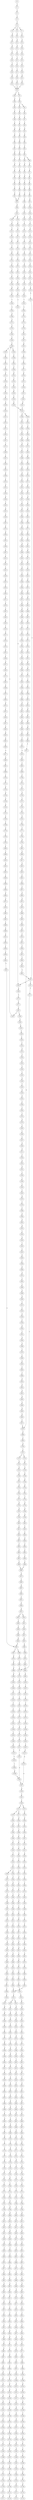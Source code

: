 strict digraph  {
	S0 -> S1 [ label = T ];
	S1 -> S2 [ label = C ];
	S2 -> S3 [ label = C ];
	S3 -> S4 [ label = T ];
	S4 -> S5 [ label = A ];
	S4 -> S6 [ label = T ];
	S4 -> S7 [ label = C ];
	S5 -> S8 [ label = G ];
	S6 -> S9 [ label = G ];
	S7 -> S10 [ label = G ];
	S8 -> S11 [ label = A ];
	S9 -> S12 [ label = A ];
	S10 -> S13 [ label = A ];
	S11 -> S14 [ label = A ];
	S12 -> S15 [ label = A ];
	S13 -> S16 [ label = A ];
	S14 -> S17 [ label = C ];
	S15 -> S18 [ label = C ];
	S16 -> S19 [ label = C ];
	S17 -> S20 [ label = T ];
	S18 -> S21 [ label = T ];
	S19 -> S22 [ label = T ];
	S20 -> S23 [ label = T ];
	S21 -> S24 [ label = T ];
	S22 -> S25 [ label = T ];
	S23 -> S26 [ label = C ];
	S24 -> S27 [ label = C ];
	S25 -> S28 [ label = C ];
	S26 -> S29 [ label = A ];
	S27 -> S30 [ label = A ];
	S28 -> S31 [ label = A ];
	S29 -> S32 [ label = A ];
	S30 -> S33 [ label = A ];
	S31 -> S34 [ label = A ];
	S32 -> S35 [ label = C ];
	S33 -> S35 [ label = C ];
	S34 -> S35 [ label = C ];
	S35 -> S36 [ label = C ];
	S35 -> S37 [ label = T ];
	S36 -> S38 [ label = G ];
	S37 -> S39 [ label = G ];
	S38 -> S40 [ label = G ];
	S39 -> S41 [ label = G ];
	S39 -> S42 [ label = C ];
	S40 -> S43 [ label = C ];
	S41 -> S44 [ label = C ];
	S42 -> S45 [ label = C ];
	S43 -> S46 [ label = C ];
	S44 -> S47 [ label = C ];
	S45 -> S48 [ label = C ];
	S46 -> S49 [ label = C ];
	S47 -> S50 [ label = C ];
	S48 -> S51 [ label = T ];
	S49 -> S52 [ label = A ];
	S50 -> S53 [ label = A ];
	S51 -> S54 [ label = A ];
	S52 -> S55 [ label = G ];
	S53 -> S56 [ label = G ];
	S54 -> S57 [ label = G ];
	S55 -> S58 [ label = T ];
	S56 -> S59 [ label = G ];
	S57 -> S60 [ label = G ];
	S58 -> S61 [ label = T ];
	S59 -> S62 [ label = T ];
	S60 -> S63 [ label = T ];
	S61 -> S64 [ label = G ];
	S62 -> S65 [ label = G ];
	S63 -> S66 [ label = G ];
	S64 -> S67 [ label = T ];
	S65 -> S68 [ label = C ];
	S65 -> S69 [ label = G ];
	S66 -> S70 [ label = T ];
	S67 -> S71 [ label = G ];
	S68 -> S72 [ label = G ];
	S69 -> S73 [ label = G ];
	S70 -> S74 [ label = G ];
	S71 -> S75 [ label = C ];
	S72 -> S76 [ label = C ];
	S73 -> S77 [ label = C ];
	S74 -> S78 [ label = C ];
	S75 -> S79 [ label = G ];
	S76 -> S80 [ label = G ];
	S77 -> S81 [ label = T ];
	S78 -> S82 [ label = G ];
	S79 -> S83 [ label = T ];
	S80 -> S84 [ label = T ];
	S81 -> S85 [ label = T ];
	S82 -> S86 [ label = T ];
	S83 -> S87 [ label = C ];
	S84 -> S88 [ label = C ];
	S85 -> S89 [ label = C ];
	S86 -> S90 [ label = C ];
	S87 -> S91 [ label = G ];
	S88 -> S92 [ label = G ];
	S89 -> S93 [ label = G ];
	S90 -> S94 [ label = G ];
	S91 -> S95 [ label = A ];
	S92 -> S96 [ label = T ];
	S93 -> S97 [ label = A ];
	S94 -> S95 [ label = A ];
	S95 -> S98 [ label = A ];
	S96 -> S99 [ label = G ];
	S97 -> S100 [ label = A ];
	S98 -> S101 [ label = C ];
	S99 -> S102 [ label = C ];
	S100 -> S103 [ label = C ];
	S101 -> S104 [ label = C ];
	S101 -> S105 [ label = A ];
	S102 -> S106 [ label = A ];
	S103 -> S107 [ label = A ];
	S104 -> S108 [ label = T ];
	S105 -> S109 [ label = C ];
	S106 -> S110 [ label = T ];
	S107 -> S111 [ label = C ];
	S108 -> S112 [ label = T ];
	S109 -> S113 [ label = C ];
	S110 -> S114 [ label = C ];
	S111 -> S115 [ label = G ];
	S112 -> S116 [ label = C ];
	S113 -> S117 [ label = C ];
	S114 -> S118 [ label = C ];
	S115 -> S119 [ label = C ];
	S116 -> S120 [ label = G ];
	S117 -> S121 [ label = G ];
	S118 -> S122 [ label = G ];
	S119 -> S123 [ label = G ];
	S120 -> S124 [ label = T ];
	S121 -> S125 [ label = T ];
	S122 -> S126 [ label = C ];
	S123 -> S127 [ label = C ];
	S124 -> S128 [ label = A ];
	S125 -> S129 [ label = A ];
	S126 -> S130 [ label = A ];
	S127 -> S131 [ label = A ];
	S128 -> S132 [ label = C ];
	S129 -> S133 [ label = C ];
	S130 -> S134 [ label = C ];
	S131 -> S135 [ label = C ];
	S132 -> S136 [ label = T ];
	S133 -> S137 [ label = G ];
	S134 -> S138 [ label = G ];
	S135 -> S139 [ label = G ];
	S136 -> S140 [ label = T ];
	S137 -> S141 [ label = T ];
	S138 -> S142 [ label = T ];
	S139 -> S143 [ label = T ];
	S140 -> S144 [ label = C ];
	S141 -> S145 [ label = C ];
	S142 -> S146 [ label = C ];
	S143 -> S147 [ label = C ];
	S144 -> S148 [ label = A ];
	S145 -> S149 [ label = C ];
	S146 -> S150 [ label = G ];
	S147 -> S151 [ label = C ];
	S148 -> S152 [ label = A ];
	S149 -> S153 [ label = A ];
	S150 -> S154 [ label = A ];
	S151 -> S155 [ label = A ];
	S152 -> S156 [ label = G ];
	S153 -> S157 [ label = G ];
	S154 -> S158 [ label = G ];
	S155 -> S159 [ label = G ];
	S156 -> S160 [ label = C ];
	S157 -> S161 [ label = C ];
	S158 -> S162 [ label = C ];
	S159 -> S163 [ label = C ];
	S160 -> S164 [ label = G ];
	S161 -> S165 [ label = G ];
	S162 -> S166 [ label = G ];
	S163 -> S167 [ label = T ];
	S163 -> S165 [ label = G ];
	S164 -> S168 [ label = A ];
	S165 -> S169 [ label = A ];
	S166 -> S170 [ label = A ];
	S167 -> S171 [ label = T ];
	S168 -> S172 [ label = G ];
	S169 -> S173 [ label = G ];
	S170 -> S174 [ label = G ];
	S171 -> S175 [ label = C ];
	S172 -> S176 [ label = T ];
	S173 -> S177 [ label = T ];
	S174 -> S178 [ label = T ];
	S175 -> S179 [ label = A ];
	S176 -> S180 [ label = C ];
	S177 -> S181 [ label = C ];
	S178 -> S182 [ label = C ];
	S179 -> S183 [ label = C ];
	S180 -> S184 [ label = C ];
	S181 -> S185 [ label = C ];
	S181 -> S186 [ label = T ];
	S182 -> S187 [ label = G ];
	S183 -> S188 [ label = G ];
	S184 -> S189 [ label = C ];
	S185 -> S189 [ label = C ];
	S186 -> S190 [ label = C ];
	S187 -> S191 [ label = A ];
	S188 -> S192 [ label = C ];
	S189 -> S193 [ label = T ];
	S189 -> S194 [ label = G ];
	S190 -> S195 [ label = G ];
	S191 -> S196 [ label = A ];
	S192 -> S197 [ label = C ];
	S193 -> S198 [ label = C ];
	S194 -> S199 [ label = C ];
	S195 -> S200 [ label = T ];
	S196 -> S201 [ label = C ];
	S197 -> S202 [ label = C ];
	S198 -> S203 [ label = C ];
	S199 -> S204 [ label = C ];
	S200 -> S205 [ label = C ];
	S201 -> S206 [ label = C ];
	S202 -> S207 [ label = T ];
	S203 -> S208 [ label = G ];
	S204 -> S209 [ label = T ];
	S205 -> S210 [ label = T ];
	S206 -> S211 [ label = T ];
	S207 -> S212 [ label = T ];
	S208 -> S213 [ label = G ];
	S209 -> S214 [ label = G ];
	S210 -> S215 [ label = G ];
	S211 -> S216 [ label = G ];
	S212 -> S217 [ label = C ];
	S213 -> S218 [ label = T ];
	S214 -> S219 [ label = T ];
	S215 -> S220 [ label = T ];
	S216 -> S221 [ label = T ];
	S217 -> S222 [ label = A ];
	S218 -> S223 [ label = C ];
	S219 -> S224 [ label = C ];
	S220 -> S225 [ label = T ];
	S221 -> S226 [ label = C ];
	S222 -> S227 [ label = T ];
	S223 -> S228 [ label = T ];
	S224 -> S229 [ label = G ];
	S225 -> S230 [ label = C ];
	S226 -> S231 [ label = G ];
	S227 -> S232 [ label = C ];
	S228 -> S233 [ label = G ];
	S229 -> S234 [ label = C ];
	S230 -> S235 [ label = C ];
	S231 -> S236 [ label = C ];
	S232 -> S237 [ label = C ];
	S233 -> S238 [ label = G ];
	S234 -> S239 [ label = G ];
	S235 -> S240 [ label = G ];
	S236 -> S241 [ label = G ];
	S237 -> S242 [ label = A ];
	S238 -> S243 [ label = A ];
	S239 -> S244 [ label = C ];
	S240 -> S245 [ label = T ];
	S241 -> S244 [ label = C ];
	S242 -> S246 [ label = G ];
	S243 -> S247 [ label = G ];
	S244 -> S248 [ label = G ];
	S244 -> S249 [ label = A ];
	S245 -> S250 [ label = G ];
	S246 -> S251 [ label = A ];
	S247 -> S252 [ label = G ];
	S248 -> S253 [ label = A ];
	S249 -> S254 [ label = A ];
	S250 -> S255 [ label = G ];
	S251 -> S256 [ label = A ];
	S252 -> S257 [ label = G ];
	S253 -> S258 [ label = G ];
	S254 -> S259 [ label = C ];
	S255 -> S260 [ label = C ];
	S256 -> S261 [ label = C ];
	S257 -> S262 [ label = T ];
	S258 -> S263 [ label = C ];
	S259 -> S264 [ label = C ];
	S260 -> S265 [ label = C ];
	S261 -> S266 [ label = C ];
	S262 -> S267 [ label = G ];
	S263 -> S268 [ label = A ];
	S264 -> S269 [ label = C ];
	S265 -> S270 [ label = C ];
	S266 -> S271 [ label = A ];
	S266 -> S272 [ label = G ];
	S267 -> S273 [ label = T ];
	S268 -> S274 [ label = G ];
	S269 -> S275 [ label = G ];
	S270 -> S276 [ label = G ];
	S271 -> S277 [ label = G ];
	S271 -> S278 [ label = C ];
	S272 -> S279 [ label = G ];
	S273 -> S280 [ label = T ];
	S274 -> S281 [ label = T ];
	S275 -> S282 [ label = T ];
	S276 -> S283 [ label = T ];
	S277 -> S284 [ label = A ];
	S278 -> S285 [ label = C ];
	S279 -> S286 [ label = A ];
	S280 -> S287 [ label = C ];
	S281 -> S288 [ label = G ];
	S282 -> S289 [ label = A ];
	S283 -> S290 [ label = C ];
	S284 -> S291 [ label = C ];
	S285 -> S292 [ label = A ];
	S286 -> S293 [ label = C ];
	S287 -> S294 [ label = C ];
	S288 -> S295 [ label = C ];
	S289 -> S296 [ label = C ];
	S290 -> S297 [ label = C ];
	S291 -> S298 [ label = T ];
	S292 -> S299 [ label = C ];
	S293 -> S300 [ label = G ];
	S294 -> S301 [ label = A ];
	S295 -> S302 [ label = A ];
	S296 -> S303 [ label = A ];
	S297 -> S304 [ label = A ];
	S298 -> S305 [ label = C ];
	S299 -> S306 [ label = C ];
	S300 -> S307 [ label = C ];
	S301 -> S308 [ label = G ];
	S302 -> S309 [ label = A ];
	S303 -> S310 [ label = G ];
	S304 -> S311 [ label = G ];
	S305 -> S312 [ label = C ];
	S306 -> S313 [ label = C ];
	S307 -> S314 [ label = C ];
	S308 -> S315 [ label = C ];
	S309 -> S316 [ label = C ];
	S310 -> S317 [ label = C ];
	S311 -> S318 [ label = T ];
	S312 -> S319 [ label = C ];
	S313 -> S320 [ label = C ];
	S314 -> S321 [ label = C ];
	S315 -> S322 [ label = A ];
	S316 -> S323 [ label = A ];
	S317 -> S324 [ label = A ];
	S318 -> S325 [ label = A ];
	S319 -> S326 [ label = A ];
	S320 -> S327 [ label = T ];
	S321 -> S328 [ label = A ];
	S322 -> S329 [ label = G ];
	S323 -> S330 [ label = G ];
	S324 -> S331 [ label = G ];
	S325 -> S332 [ label = G ];
	S326 -> S333 [ label = T ];
	S327 -> S334 [ label = T ];
	S328 -> S335 [ label = T ];
	S329 -> S336 [ label = A ];
	S330 -> S337 [ label = C ];
	S331 -> S338 [ label = G ];
	S332 -> S339 [ label = C ];
	S333 -> S340 [ label = C ];
	S334 -> S341 [ label = C ];
	S335 -> S342 [ label = C ];
	S336 -> S343 [ label = T ];
	S337 -> S344 [ label = T ];
	S338 -> S345 [ label = T ];
	S339 -> S346 [ label = T ];
	S340 -> S347 [ label = T ];
	S341 -> S348 [ label = C ];
	S341 -> S349 [ label = G ];
	S342 -> S350 [ label = G ];
	S343 -> S351 [ label = A ];
	S344 -> S352 [ label = A ];
	S345 -> S353 [ label = G ];
	S346 -> S354 [ label = C ];
	S347 -> S355 [ label = G ];
	S348 -> S356 [ label = T ];
	S349 -> S357 [ label = A ];
	S350 -> S358 [ label = T ];
	S351 -> S359 [ label = A ];
	S352 -> S360 [ label = C ];
	S353 -> S361 [ label = C ];
	S354 -> S362 [ label = C ];
	S355 -> S363 [ label = C ];
	S356 -> S364 [ label = G ];
	S357 -> S365 [ label = T ];
	S358 -> S366 [ label = C ];
	S359 -> S367 [ label = A ];
	S360 -> S368 [ label = G ];
	S361 -> S369 [ label = A ];
	S362 -> S370 [ label = A ];
	S363 -> S371 [ label = C ];
	S364 -> S372 [ label = T ];
	S365 -> S373 [ label = C ];
	S366 -> S374 [ label = C ];
	S367 -> S375 [ label = A ];
	S368 -> S376 [ label = A ];
	S369 -> S377 [ label = C ];
	S370 -> S378 [ label = C ];
	S371 -> S379 [ label = A ];
	S372 -> S380 [ label = C ];
	S373 -> S381 [ label = G ];
	S374 -> S382 [ label = T ];
	S375 -> S383 [ label = A ];
	S376 -> S384 [ label = G ];
	S377 -> S385 [ label = G ];
	S378 -> S386 [ label = C ];
	S379 -> S387 [ label = G ];
	S380 -> S388 [ label = C ];
	S381 -> S389 [ label = T ];
	S382 -> S390 [ label = C ];
	S383 -> S391 [ label = C ];
	S384 -> S392 [ label = A ];
	S385 -> S393 [ label = C ];
	S386 -> S394 [ label = G ];
	S387 -> S395 [ label = T ];
	S388 -> S396 [ label = T ];
	S389 -> S397 [ label = T ];
	S390 -> S398 [ label = T ];
	S391 -> S399 [ label = T ];
	S392 -> S400 [ label = A ];
	S393 -> S401 [ label = G ];
	S394 -> S402 [ label = G ];
	S395 -> S403 [ label = C ];
	S396 -> S404 [ label = T ];
	S397 -> S405 [ label = T ];
	S398 -> S406 [ label = T ];
	S399 -> S407 [ label = T ];
	S400 -> S408 [ label = C ];
	S401 -> S409 [ label = G ];
	S402 -> S410 [ label = A ];
	S403 -> S411 [ label = G ];
	S404 -> S412 [ label = G ];
	S405 -> S413 [ label = G ];
	S406 -> S414 [ label = C ];
	S407 -> S415 [ label = T ];
	S408 -> S416 [ label = T ];
	S409 -> S417 [ label = T ];
	S410 -> S418 [ label = C ];
	S411 -> S419 [ label = T ];
	S412 -> S420 [ label = T ];
	S413 -> S421 [ label = T ];
	S414 -> S422 [ label = T ];
	S415 -> S423 [ label = G ];
	S416 -> S424 [ label = G ];
	S417 -> S425 [ label = G ];
	S418 -> S426 [ label = G ];
	S419 -> S427 [ label = A ];
	S420 -> S428 [ label = A ];
	S421 -> S429 [ label = A ];
	S422 -> S430 [ label = C ];
	S423 -> S431 [ label = C ];
	S424 -> S432 [ label = G ];
	S425 -> S433 [ label = C ];
	S426 -> S434 [ label = T ];
	S427 -> S435 [ label = A ];
	S428 -> S436 [ label = G ];
	S429 -> S437 [ label = G ];
	S430 -> S438 [ label = G ];
	S431 -> S439 [ label = C ];
	S432 -> S440 [ label = C ];
	S433 -> S441 [ label = C ];
	S434 -> S442 [ label = C ];
	S435 -> S443 [ label = G ];
	S436 -> S444 [ label = G ];
	S437 -> S445 [ label = G ];
	S438 -> S446 [ label = G ];
	S439 -> S447 [ label = G ];
	S440 -> S448 [ label = G ];
	S441 -> S449 [ label = G ];
	S442 -> S450 [ label = G ];
	S443 -> S451 [ label = A ];
	S444 -> S452 [ label = A ];
	S445 -> S453 [ label = A ];
	S446 -> S454 [ label = A ];
	S447 -> S455 [ label = T ];
	S448 -> S456 [ label = C ];
	S449 -> S457 [ label = C ];
	S450 -> S458 [ label = T ];
	S451 -> S459 [ label = C ];
	S452 -> S460 [ label = G ];
	S453 -> S461 [ label = A ];
	S454 -> S462 [ label = G ];
	S455 -> S463 [ label = A ];
	S456 -> S464 [ label = A ];
	S457 -> S465 [ label = A ];
	S458 -> S466 [ label = G ];
	S459 -> S467 [ label = G ];
	S460 -> S468 [ label = A ];
	S461 -> S469 [ label = A ];
	S462 -> S470 [ label = A ];
	S463 -> S471 [ label = G ];
	S464 -> S472 [ label = G ];
	S465 -> S473 [ label = A ];
	S466 -> S474 [ label = A ];
	S467 -> S475 [ label = G ];
	S468 -> S476 [ label = G ];
	S469 -> S477 [ label = G ];
	S470 -> S478 [ label = G ];
	S471 -> S479 [ label = C ];
	S472 -> S480 [ label = C ];
	S473 -> S481 [ label = C ];
	S474 -> S482 [ label = C ];
	S475 -> S483 [ label = C ];
	S476 -> S484 [ label = G ];
	S477 -> S485 [ label = G ];
	S478 -> S486 [ label = G ];
	S479 -> S487 [ label = C ];
	S480 -> S488 [ label = G ];
	S481 -> S489 [ label = C ];
	S482 -> S490 [ label = C ];
	S483 -> S491 [ label = T ];
	S484 -> S492 [ label = T ];
	S485 -> S493 [ label = T ];
	S486 -> S494 [ label = T ];
	S487 -> S495 [ label = G ];
	S488 -> S496 [ label = G ];
	S489 -> S497 [ label = A ];
	S490 -> S498 [ label = G ];
	S491 -> S499 [ label = C ];
	S492 -> S500 [ label = C ];
	S493 -> S501 [ label = C ];
	S494 -> S502 [ label = C ];
	S495 -> S503 [ label = G ];
	S496 -> S504 [ label = G ];
	S497 -> S505 [ label = G ];
	S498 -> S506 [ label = G ];
	S499 -> S507 [ label = T ];
	S500 -> S508 [ label = C ];
	S501 -> S509 [ label = C ];
	S502 -> S508 [ label = C ];
	S503 -> S510 [ label = T ];
	S504 -> S511 [ label = T ];
	S505 -> S512 [ label = T ];
	S506 -> S513 [ label = T ];
	S507 -> S514 [ label = C ];
	S508 -> S515 [ label = C ];
	S509 -> S516 [ label = C ];
	S510 -> S517 [ label = G ];
	S511 -> S518 [ label = G ];
	S512 -> S519 [ label = C ];
	S513 -> S520 [ label = C ];
	S514 -> S521 [ label = G ];
	S515 -> S522 [ label = A ];
	S515 -> S523 [ label = G ];
	S516 -> S524 [ label = G ];
	S517 -> S525 [ label = A ];
	S518 -> S526 [ label = C ];
	S519 -> S527 [ label = G ];
	S520 -> S528 [ label = G ];
	S521 -> S529 [ label = A ];
	S522 -> S530 [ label = G ];
	S523 -> S531 [ label = G ];
	S524 -> S532 [ label = A ];
	S525 -> S533 [ label = C ];
	S526 -> S534 [ label = C ];
	S527 -> S535 [ label = C ];
	S528 -> S536 [ label = C ];
	S529 -> S537 [ label = A ];
	S530 -> S538 [ label = A ];
	S531 -> S539 [ label = A ];
	S532 -> S540 [ label = A ];
	S533 -> S541 [ label = G ];
	S534 -> S542 [ label = G ];
	S535 -> S543 [ label = G ];
	S536 -> S544 [ label = G ];
	S537 -> S545 [ label = G ];
	S538 -> S546 [ label = G ];
	S539 -> S547 [ label = G ];
	S540 -> S548 [ label = G ];
	S541 -> S549 [ label = T ];
	S542 -> S550 [ label = C ];
	S543 -> S551 [ label = C ];
	S544 -> S552 [ label = T ];
	S545 -> S553 [ label = T ];
	S546 -> S554 [ label = C ];
	S547 -> S555 [ label = G ];
	S548 -> S556 [ label = T ];
	S549 -> S557 [ label = G ];
	S550 -> S558 [ label = C ];
	S551 -> S559 [ label = A ];
	S552 -> S560 [ label = A ];
	S553 -> S561 [ label = C ];
	S554 -> S562 [ label = C ];
	S555 -> S563 [ label = C ];
	S556 -> S564 [ label = C ];
	S557 -> S565 [ label = G ];
	S558 -> S566 [ label = G ];
	S559 -> S567 [ label = G ];
	S560 -> S568 [ label = G ];
	S561 -> S569 [ label = G ];
	S562 -> S570 [ label = A ];
	S563 -> S571 [ label = G ];
	S564 -> S572 [ label = G ];
	S565 -> S573 [ label = G ];
	S566 -> S574 [ label = G ];
	S567 -> S575 [ label = C ];
	S568 -> S576 [ label = C ];
	S569 -> S577 [ label = C ];
	S570 -> S578 [ label = C ];
	S571 -> S579 [ label = T ];
	S572 -> S580 [ label = A ];
	S573 -> S581 [ label = T ];
	S574 -> S582 [ label = T ];
	S575 -> S583 [ label = C ];
	S576 -> S584 [ label = C ];
	S577 -> S585 [ label = G ];
	S578 -> S586 [ label = G ];
	S579 -> S587 [ label = G ];
	S580 -> S588 [ label = G ];
	S581 -> S589 [ label = A ];
	S582 -> S590 [ label = G ];
	S583 -> S591 [ label = G ];
	S584 -> S592 [ label = G ];
	S585 -> S593 [ label = G ];
	S586 -> S594 [ label = G ];
	S587 -> S595 [ label = G ];
	S588 -> S596 [ label = G ];
	S589 -> S597 [ label = C ];
	S590 -> S598 [ label = G ];
	S591 -> S599 [ label = G ];
	S592 -> S600 [ label = C ];
	S593 -> S601 [ label = C ];
	S594 -> S602 [ label = T ];
	S595 -> S603 [ label = T ];
	S596 -> S604 [ label = T ];
	S597 -> S605 [ label = T ];
	S598 -> S606 [ label = T ];
	S599 -> S607 [ label = T ];
	S600 -> S608 [ label = T ];
	S601 -> S609 [ label = T ];
	S602 -> S610 [ label = T ];
	S603 -> S611 [ label = A ];
	S604 -> S612 [ label = A ];
	S605 -> S613 [ label = A ];
	S606 -> S614 [ label = G ];
	S607 -> S615 [ label = G ];
	S608 -> S616 [ label = G ];
	S609 -> S617 [ label = A ];
	S610 -> S618 [ label = A ];
	S611 -> S619 [ label = T ];
	S612 -> S620 [ label = T ];
	S613 -> S621 [ label = T ];
	S614 -> S622 [ label = G ];
	S615 -> S623 [ label = G ];
	S616 -> S624 [ label = G ];
	S617 -> S625 [ label = T ];
	S618 -> S626 [ label = C ];
	S619 -> S627 [ label = G ];
	S620 -> S628 [ label = A ];
	S621 -> S629 [ label = T ];
	S622 -> S630 [ label = A ];
	S623 -> S631 [ label = A ];
	S624 -> S632 [ label = A ];
	S625 -> S633 [ label = A ];
	S626 -> S634 [ label = T ];
	S627 -> S635 [ label = A ];
	S628 -> S636 [ label = A ];
	S629 -> S637 [ label = G ];
	S630 -> S638 [ label = A ];
	S631 -> S639 [ label = A ];
	S632 -> S640 [ label = A ];
	S633 -> S641 [ label = G ];
	S634 -> S642 [ label = G ];
	S635 -> S643 [ label = G ];
	S636 -> S644 [ label = G ];
	S637 -> S645 [ label = G ];
	S638 -> S646 [ label = C ];
	S639 -> S647 [ label = G ];
	S640 -> S648 [ label = G ];
	S641 -> S649 [ label = T ];
	S642 -> S650 [ label = C ];
	S643 -> S651 [ label = C ];
	S644 -> S652 [ label = T ];
	S645 -> S653 [ label = A ];
	S646 -> S654 [ label = C ];
	S647 -> S655 [ label = A ];
	S648 -> S656 [ label = A ];
	S649 -> S657 [ label = A ];
	S650 -> S658 [ label = A ];
	S651 -> S659 [ label = G ];
	S652 -> S660 [ label = C ];
	S653 -> S661 [ label = A ];
	S654 -> S662 [ label = T ];
	S655 -> S663 [ label = A ];
	S656 -> S664 [ label = A ];
	S657 -> S665 [ label = G ];
	S658 -> S666 [ label = G ];
	S659 -> S667 [ label = G ];
	S660 -> S668 [ label = G ];
	S661 -> S669 [ label = C ];
	S662 -> S670 [ label = C ];
	S663 -> S671 [ label = C ];
	S664 -> S672 [ label = C ];
	S665 -> S673 [ label = C ];
	S666 -> S674 [ label = A ];
	S667 -> S675 [ label = T ];
	S668 -> S676 [ label = T ];
	S669 -> S677 [ label = G ];
	S670 -> S678 [ label = G ];
	S671 -> S679 [ label = G ];
	S672 -> S679 [ label = G ];
	S673 -> S680 [ label = C ];
	S674 -> S681 [ label = C ];
	S675 -> S682 [ label = C ];
	S676 -> S683 [ label = G ];
	S677 -> S684 [ label = G ];
	S678 -> S685 [ label = G ];
	S679 -> S686 [ label = G ];
	S680 -> S687 [ label = G ];
	S681 -> S688 [ label = G ];
	S682 -> S689 [ label = G ];
	S683 -> S690 [ label = G ];
	S684 -> S691 [ label = T ];
	S685 -> S692 [ label = C ];
	S686 -> S693 [ label = C ];
	S687 -> S694 [ label = A ];
	S688 -> S695 [ label = G ];
	S689 -> S696 [ label = C ];
	S690 -> S697 [ label = T ];
	S691 -> S698 [ label = A ];
	S692 -> S699 [ label = A ];
	S693 -> S700 [ label = A ];
	S694 -> S701 [ label = A ];
	S695 -> S702 [ label = A ];
	S696 -> S703 [ label = A ];
	S697 -> S704 [ label = A ];
	S698 -> S705 [ label = C ];
	S699 -> S706 [ label = C ];
	S700 -> S707 [ label = C ];
	S701 -> S708 [ label = A ];
	S702 -> S709 [ label = C ];
	S703 -> S710 [ label = C ];
	S704 -> S711 [ label = C ];
	S705 -> S712 [ label = G ];
	S706 -> S713 [ label = G ];
	S707 -> S714 [ label = C ];
	S707 -> S715 [ label = T ];
	S708 -> S716 [ label = C ];
	S709 -> S717 [ label = A ];
	S710 -> S718 [ label = G ];
	S711 -> S719 [ label = C ];
	S712 -> S720 [ label = A ];
	S713 -> S721 [ label = C ];
	S714 -> S722 [ label = G ];
	S715 -> S723 [ label = G ];
	S716 -> S724 [ label = C ];
	S717 -> S725 [ label = C ];
	S718 -> S726 [ label = C ];
	S719 -> S727 [ label = G ];
	S720 -> S728 [ label = A ];
	S721 -> S729 [ label = G ];
	S722 -> S730 [ label = G ];
	S723 -> S731 [ label = G ];
	S724 -> S732 [ label = C ];
	S725 -> S733 [ label = A ];
	S726 -> S734 [ label = G ];
	S727 -> S735 [ label = G ];
	S728 -> S736 [ label = G ];
	S729 -> S737 [ label = C ];
	S730 -> S738 [ label = G ];
	S731 -> S739 [ label = G ];
	S732 -> S740 [ label = C ];
	S733 -> S741 [ label = C ];
	S734 -> S742 [ label = C ];
	S735 -> S743 [ label = T ];
	S736 -> S744 [ label = A ];
	S737 -> S745 [ label = G ];
	S738 -> S746 [ label = A ];
	S739 -> S747 [ label = A ];
	S740 -> S748 [ label = G ];
	S741 -> S749 [ label = C ];
	S742 -> S750 [ label = G ];
	S743 -> S751 [ label = G ];
	S744 -> S752 [ label = A ];
	S745 -> S753 [ label = C ];
	S746 -> S754 [ label = A ];
	S747 -> S755 [ label = A ];
	S748 -> S756 [ label = A ];
	S749 -> S757 [ label = T ];
	S750 -> S758 [ label = G ];
	S751 -> S759 [ label = G ];
	S752 -> S760 [ label = G ];
	S753 -> S761 [ label = G ];
	S754 -> S762 [ label = T ];
	S755 -> S763 [ label = C ];
	S756 -> S764 [ label = C ];
	S757 -> S765 [ label = C ];
	S758 -> S766 [ label = C ];
	S759 -> S767 [ label = T ];
	S760 -> S768 [ label = T ];
	S761 -> S769 [ label = T ];
	S762 -> S770 [ label = T ];
	S763 -> S771 [ label = T ];
	S764 -> S772 [ label = T ];
	S765 -> S773 [ label = T ];
	S766 -> S774 [ label = T ];
	S767 -> S775 [ label = T ];
	S768 -> S776 [ label = G ];
	S769 -> S777 [ label = C ];
	S770 -> S778 [ label = G ];
	S771 -> S779 [ label = G ];
	S772 -> S780 [ label = A ];
	S773 -> S781 [ label = A ];
	S774 -> S782 [ label = G ];
	S775 -> S783 [ label = A ];
	S776 -> S784 [ label = T ];
	S777 -> S785 [ label = G ];
	S778 -> S786 [ label = A ];
	S779 -> S787 [ label = G ];
	S780 -> S788 [ label = G ];
	S781 -> S789 [ label = G ];
	S782 -> S790 [ label = G ];
	S783 -> S791 [ label = G ];
	S784 -> S792 [ label = C ];
	S785 -> S793 [ label = A ];
	S786 -> S794 [ label = A ];
	S787 -> S795 [ label = A ];
	S788 -> S796 [ label = A ];
	S789 -> S797 [ label = A ];
	S790 -> S798 [ label = A ];
	S791 -> S799 [ label = A ];
	S792 -> S800 [ label = C ];
	S793 -> S801 [ label = C ];
	S794 -> S802 [ label = C ];
	S795 -> S803 [ label = C ];
	S796 -> S804 [ label = A ];
	S797 -> S805 [ label = A ];
	S798 -> S806 [ label = A ];
	S799 -> S807 [ label = A ];
	S800 -> S808 [ label = T ];
	S801 -> S809 [ label = G ];
	S802 -> S810 [ label = C ];
	S803 -> S811 [ label = C ];
	S804 -> S812 [ label = T ];
	S805 -> S813 [ label = C ];
	S806 -> S814 [ label = T ];
	S807 -> S815 [ label = G ];
	S808 -> S816 [ label = G ];
	S809 -> S817 [ label = C ];
	S810 -> S818 [ label = C ];
	S811 -> S819 [ label = C ];
	S812 -> S820 [ label = C ];
	S813 -> S821 [ label = G ];
	S814 -> S822 [ label = G ];
	S815 -> S823 [ label = G ];
	S816 -> S824 [ label = G ];
	S817 -> S825 [ label = G ];
	S818 -> S826 [ label = G ];
	S819 -> S827 [ label = G ];
	S820 -> S828 [ label = G ];
	S821 -> S829 [ label = A ];
	S822 -> S830 [ label = G ];
	S823 -> S831 [ label = G ];
	S824 -> S832 [ label = C ];
	S825 -> S833 [ label = C ];
	S826 -> S834 [ label = T ];
	S827 -> S835 [ label = T ];
	S828 -> S836 [ label = G ];
	S829 -> S837 [ label = G ];
	S830 -> S838 [ label = G ];
	S831 -> S839 [ label = G ];
	S832 -> S840 [ label = C ];
	S833 -> S841 [ label = C ];
	S834 -> S842 [ label = C ];
	S835 -> S843 [ label = C ];
	S836 -> S844 [ label = G ];
	S837 -> S845 [ label = G ];
	S838 -> S846 [ label = G ];
	S839 -> S847 [ label = G ];
	S840 -> S848 [ label = T ];
	S841 -> S849 [ label = T ];
	S842 -> S850 [ label = T ];
	S843 -> S851 [ label = T ];
	S844 -> S852 [ label = T ];
	S845 -> S853 [ label = T ];
	S846 -> S854 [ label = T ];
	S847 -> S855 [ label = T ];
	S848 -> S856 [ label = G ];
	S849 -> S857 [ label = C ];
	S850 -> S858 [ label = C ];
	S851 -> S859 [ label = C ];
	S852 -> S860 [ label = A ];
	S853 -> S861 [ label = G ];
	S854 -> S862 [ label = C ];
	S855 -> S863 [ label = C ];
	S856 -> S864 [ label = G ];
	S857 -> S865 [ label = G ];
	S858 -> S866 [ label = G ];
	S859 -> S866 [ label = G ];
	S860 -> S867 [ label = T ];
	S861 -> S868 [ label = T ];
	S862 -> S869 [ label = C ];
	S863 -> S870 [ label = C ];
	S864 -> S871 [ label = G ];
	S865 -> S872 [ label = G ];
	S866 -> S873 [ label = G ];
	S867 -> S874 [ label = C ];
	S868 -> S875 [ label = C ];
	S869 -> S876 [ label = G ];
	S870 -> S877 [ label = G ];
	S871 -> S878 [ label = T ];
	S872 -> S879 [ label = G ];
	S873 -> S880 [ label = C ];
	S874 -> S881 [ label = C ];
	S875 -> S882 [ label = C ];
	S876 -> S883 [ label = C ];
	S877 -> S884 [ label = T ];
	S878 -> S885 [ label = C ];
	S879 -> S886 [ label = C ];
	S880 -> S887 [ label = A ];
	S881 -> S888 [ label = C ];
	S882 -> S889 [ label = C ];
	S883 -> S890 [ label = C ];
	S884 -> S891 [ label = C ];
	S885 -> S892 [ label = C ];
	S886 -> S893 [ label = T ];
	S887 -> S894 [ label = C ];
	S888 -> S895 [ label = G ];
	S889 -> S896 [ label = T ];
	S890 -> S897 [ label = G ];
	S891 -> S898 [ label = G ];
	S892 -> S899 [ label = C ];
	S893 -> S900 [ label = C ];
	S894 -> S901 [ label = C ];
	S895 -> S902 [ label = A ];
	S896 -> S903 [ label = G ];
	S897 -> S904 [ label = G ];
	S898 -> S905 [ label = G ];
	S899 -> S906 [ label = G ];
	S900 -> S907 [ label = A ];
	S901 -> S908 [ label = G ];
	S902 -> S909 [ label = A ];
	S903 -> S910 [ label = T ];
	S904 -> S911 [ label = A ];
	S905 -> S912 [ label = A ];
	S906 -> S913 [ label = A ];
	S907 -> S914 [ label = C ];
	S908 -> S915 [ label = A ];
	S909 -> S916 [ label = A ];
	S910 -> S917 [ label = C ];
	S911 -> S918 [ label = A ];
	S912 -> S919 [ label = A ];
	S913 -> S920 [ label = G ];
	S914 -> S921 [ label = G ];
	S915 -> S922 [ label = G ];
	S915 -> S923 [ label = A ];
	S916 -> S924 [ label = G ];
	S917 -> S925 [ label = C ];
	S918 -> S926 [ label = C ];
	S919 -> S927 [ label = C ];
	S920 -> S928 [ label = T ];
	S921 -> S929 [ label = T ];
	S922 -> S930 [ label = T ];
	S923 -> S931 [ label = T ];
	S924 -> S932 [ label = T ];
	S925 -> S933 [ label = T ];
	S926 -> S934 [ label = T ];
	S927 -> S935 [ label = T ];
	S928 -> S936 [ label = C ];
	S929 -> S937 [ label = C ];
	S930 -> S938 [ label = C ];
	S931 -> S939 [ label = G ];
	S932 -> S940 [ label = G ];
	S933 -> S941 [ label = A ];
	S934 -> S942 [ label = G ];
	S935 -> S943 [ label = A ];
	S936 -> S944 [ label = C ];
	S937 -> S945 [ label = C ];
	S938 -> S946 [ label = C ];
	S939 -> S947 [ label = T ];
	S940 -> S948 [ label = T ];
	S941 -> S949 [ label = C ];
	S942 -> S950 [ label = C ];
	S943 -> S951 [ label = C ];
	S944 -> S952 [ label = A ];
	S945 -> S953 [ label = A ];
	S946 -> S954 [ label = A ];
	S947 -> S955 [ label = A ];
	S948 -> S956 [ label = C ];
	S949 -> S957 [ label = T ];
	S950 -> S958 [ label = A ];
	S951 -> S959 [ label = A ];
	S952 -> S960 [ label = G ];
	S953 -> S961 [ label = G ];
	S954 -> S960 [ label = G ];
	S955 -> S962 [ label = G ];
	S956 -> S963 [ label = G ];
	S957 -> S964 [ label = A ];
	S958 -> S965 [ label = A ];
	S959 -> S966 [ label = A ];
	S960 -> S967 [ label = T ];
	S960 -> S968 [ label = C ];
	S961 -> S163 [ label = C ];
	S962 -> S969 [ label = T ];
	S963 -> S970 [ label = T ];
	S964 -> S971 [ label = C ];
	S965 -> S972 [ label = C ];
	S966 -> S973 [ label = C ];
	S967 -> S974 [ label = A ];
	S968 -> S975 [ label = T ];
	S969 -> S976 [ label = T ];
	S970 -> S977 [ label = C ];
	S971 -> S978 [ label = C ];
	S972 -> S979 [ label = C ];
	S973 -> S980 [ label = G ];
	S974 -> S981 [ label = G ];
	S975 -> S982 [ label = T ];
	S976 -> S983 [ label = T ];
	S977 -> S984 [ label = G ];
	S978 -> S985 [ label = A ];
	S979 -> S986 [ label = A ];
	S980 -> S987 [ label = A ];
	S981 -> S988 [ label = G ];
	S982 -> S175 [ label = C ];
	S983 -> S989 [ label = C ];
	S984 -> S990 [ label = G ];
	S985 -> S991 [ label = G ];
	S986 -> S992 [ label = G ];
	S987 -> S993 [ label = A ];
	S988 -> S994 [ label = G ];
	S989 -> S995 [ label = A ];
	S990 -> S996 [ label = A ];
	S991 -> S997 [ label = G ];
	S992 -> S998 [ label = A ];
	S993 -> S999 [ label = A ];
	S994 -> S1000 [ label = T ];
	S995 -> S1001 [ label = C ];
	S996 -> S1002 [ label = A ];
	S997 -> S1003 [ label = A ];
	S998 -> S1004 [ label = A ];
	S999 -> S1005 [ label = A ];
	S1000 -> S1006 [ label = C ];
	S1001 -> S1007 [ label = T ];
	S1002 -> S1008 [ label = C ];
	S1003 -> S1009 [ label = G ];
	S1004 -> S1010 [ label = C ];
	S1005 -> S1011 [ label = C ];
	S1006 -> S1012 [ label = A ];
	S1007 -> S1013 [ label = C ];
	S1008 -> S1014 [ label = A ];
	S1009 -> S1015 [ label = A ];
	S1010 -> S1016 [ label = A ];
	S1011 -> S1017 [ label = A ];
	S1012 -> S1018 [ label = C ];
	S1013 -> S1019 [ label = C ];
	S1014 -> S1020 [ label = G ];
	S1015 -> S1021 [ label = G ];
	S1016 -> S1022 [ label = G ];
	S1017 -> S1023 [ label = G ];
	S1018 -> S1024 [ label = T ];
	S1019 -> S1025 [ label = T ];
	S1020 -> S1026 [ label = G ];
	S1021 -> S1027 [ label = T ];
	S1022 -> S1028 [ label = C ];
	S1023 -> S1029 [ label = A ];
	S1024 -> S1030 [ label = C ];
	S1025 -> S1031 [ label = T ];
	S1026 -> S1032 [ label = A ];
	S1027 -> S1033 [ label = C ];
	S1028 -> S1034 [ label = C ];
	S1029 -> S1035 [ label = A ];
	S1030 -> S1036 [ label = G ];
	S1031 -> S1037 [ label = T ];
	S1032 -> S1038 [ label = A ];
	S1033 -> S1039 [ label = A ];
	S1034 -> S1040 [ label = G ];
	S1035 -> S1041 [ label = G ];
	S1036 -> S1042 [ label = C ];
	S1037 -> S1043 [ label = C ];
	S1038 -> S1044 [ label = T ];
	S1039 -> S1045 [ label = G ];
	S1040 -> S1046 [ label = T ];
	S1041 -> S1047 [ label = G ];
	S1042 -> S1048 [ label = T ];
	S1043 -> S1049 [ label = A ];
	S1044 -> S1050 [ label = A ];
	S1045 -> S1051 [ label = G ];
	S1046 -> S1052 [ label = C ];
	S1047 -> S1053 [ label = G ];
	S1048 -> S1054 [ label = T ];
	S1049 -> S1055 [ label = T ];
	S1050 -> S1056 [ label = G ];
	S1051 -> S1057 [ label = A ];
	S1052 -> S1058 [ label = C ];
	S1053 -> S1059 [ label = G ];
	S1054 -> S1060 [ label = C ];
	S1055 -> S1061 [ label = C ];
	S1056 -> S1062 [ label = T ];
	S1057 -> S1063 [ label = C ];
	S1058 -> S1064 [ label = T ];
	S1059 -> S1065 [ label = T ];
	S1060 -> S1066 [ label = A ];
	S1061 -> S1067 [ label = C ];
	S1062 -> S1068 [ label = C ];
	S1063 -> S1069 [ label = C ];
	S1064 -> S1070 [ label = C ];
	S1065 -> S1071 [ label = C ];
	S1066 -> S1072 [ label = T ];
	S1067 -> S1073 [ label = A ];
	S1068 -> S1074 [ label = T ];
	S1069 -> S1075 [ label = A ];
	S1070 -> S1076 [ label = T ];
	S1071 -> S1077 [ label = T ];
	S1072 -> S1078 [ label = C ];
	S1073 -> S1079 [ label = G ];
	S1074 -> S1080 [ label = C ];
	S1075 -> S1081 [ label = G ];
	S1076 -> S1082 [ label = G ];
	S1077 -> S1083 [ label = C ];
	S1078 -> S1084 [ label = C ];
	S1079 -> S251 [ label = A ];
	S1080 -> S1085 [ label = T ];
	S1081 -> S1086 [ label = T ];
	S1082 -> S1087 [ label = T ];
	S1083 -> S1088 [ label = T ];
	S1084 -> S1089 [ label = A ];
	S1085 -> S1090 [ label = C ];
	S1086 -> S1091 [ label = C ];
	S1087 -> S1092 [ label = C ];
	S1088 -> S1093 [ label = C ];
	S1089 -> S246 [ label = G ];
	S1090 -> S1094 [ label = T ];
	S1091 -> S1095 [ label = T ];
	S1092 -> S1096 [ label = G ];
	S1093 -> S1097 [ label = G ];
	S1094 -> S1098 [ label = G ];
	S1095 -> S1099 [ label = C ];
	S1096 -> S1100 [ label = T ];
	S1097 -> S1101 [ label = T ];
	S1098 -> S1102 [ label = A ];
	S1099 -> S1103 [ label = T ];
	S1100 -> S1104 [ label = G ];
	S1101 -> S1105 [ label = G ];
	S1102 -> S1106 [ label = G ];
	S1103 -> S1107 [ label = G ];
	S1104 -> S1108 [ label = G ];
	S1105 -> S1109 [ label = G ];
	S1106 -> S1110 [ label = T ];
	S1107 -> S1111 [ label = T ];
	S1108 -> S1112 [ label = T ];
	S1109 -> S1113 [ label = T ];
	S1110 -> S1114 [ label = A ];
	S1111 -> S1115 [ label = A ];
	S1112 -> S1116 [ label = A ];
	S1113 -> S1117 [ label = A ];
}
